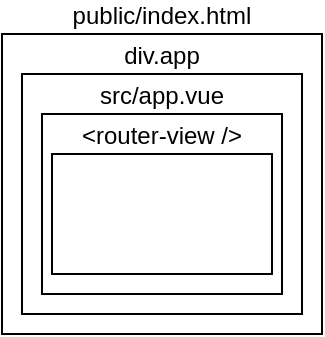 <mxfile version="14.6.13" type="device"><diagram id="1fXvZW4NBpVsOLFHxwfm" name="第 1 页"><mxGraphModel dx="677" dy="396" grid="1" gridSize="10" guides="1" tooltips="1" connect="1" arrows="1" fold="1" page="1" pageScale="1" pageWidth="827" pageHeight="1169" math="0" shadow="0"><root><mxCell id="0"/><mxCell id="1" parent="0"/><mxCell id="gG0H4l9wKocGZb9QRZCQ-1" value="public/index.html" style="rounded=0;whiteSpace=wrap;html=1;align=center;horizontal=1;labelPosition=center;verticalLabelPosition=top;verticalAlign=bottom;" vertex="1" parent="1"><mxGeometry x="370" y="80" width="160" height="150" as="geometry"/></mxCell><mxCell id="gG0H4l9wKocGZb9QRZCQ-3" value="div.app" style="rounded=0;whiteSpace=wrap;html=1;align=center;labelPosition=center;verticalLabelPosition=top;verticalAlign=bottom;" vertex="1" parent="1"><mxGeometry x="380" y="100" width="140" height="120" as="geometry"/></mxCell><mxCell id="gG0H4l9wKocGZb9QRZCQ-4" value="src/app.vue" style="rounded=0;whiteSpace=wrap;html=1;align=center;labelPosition=center;verticalLabelPosition=top;verticalAlign=bottom;" vertex="1" parent="1"><mxGeometry x="390" y="120" width="120" height="90" as="geometry"/></mxCell><mxCell id="gG0H4l9wKocGZb9QRZCQ-5" value="&amp;lt;router-view /&amp;gt;" style="rounded=0;whiteSpace=wrap;html=1;align=center;labelPosition=center;verticalLabelPosition=top;verticalAlign=bottom;" vertex="1" parent="1"><mxGeometry x="395" y="140" width="110" height="60" as="geometry"/></mxCell></root></mxGraphModel></diagram></mxfile>